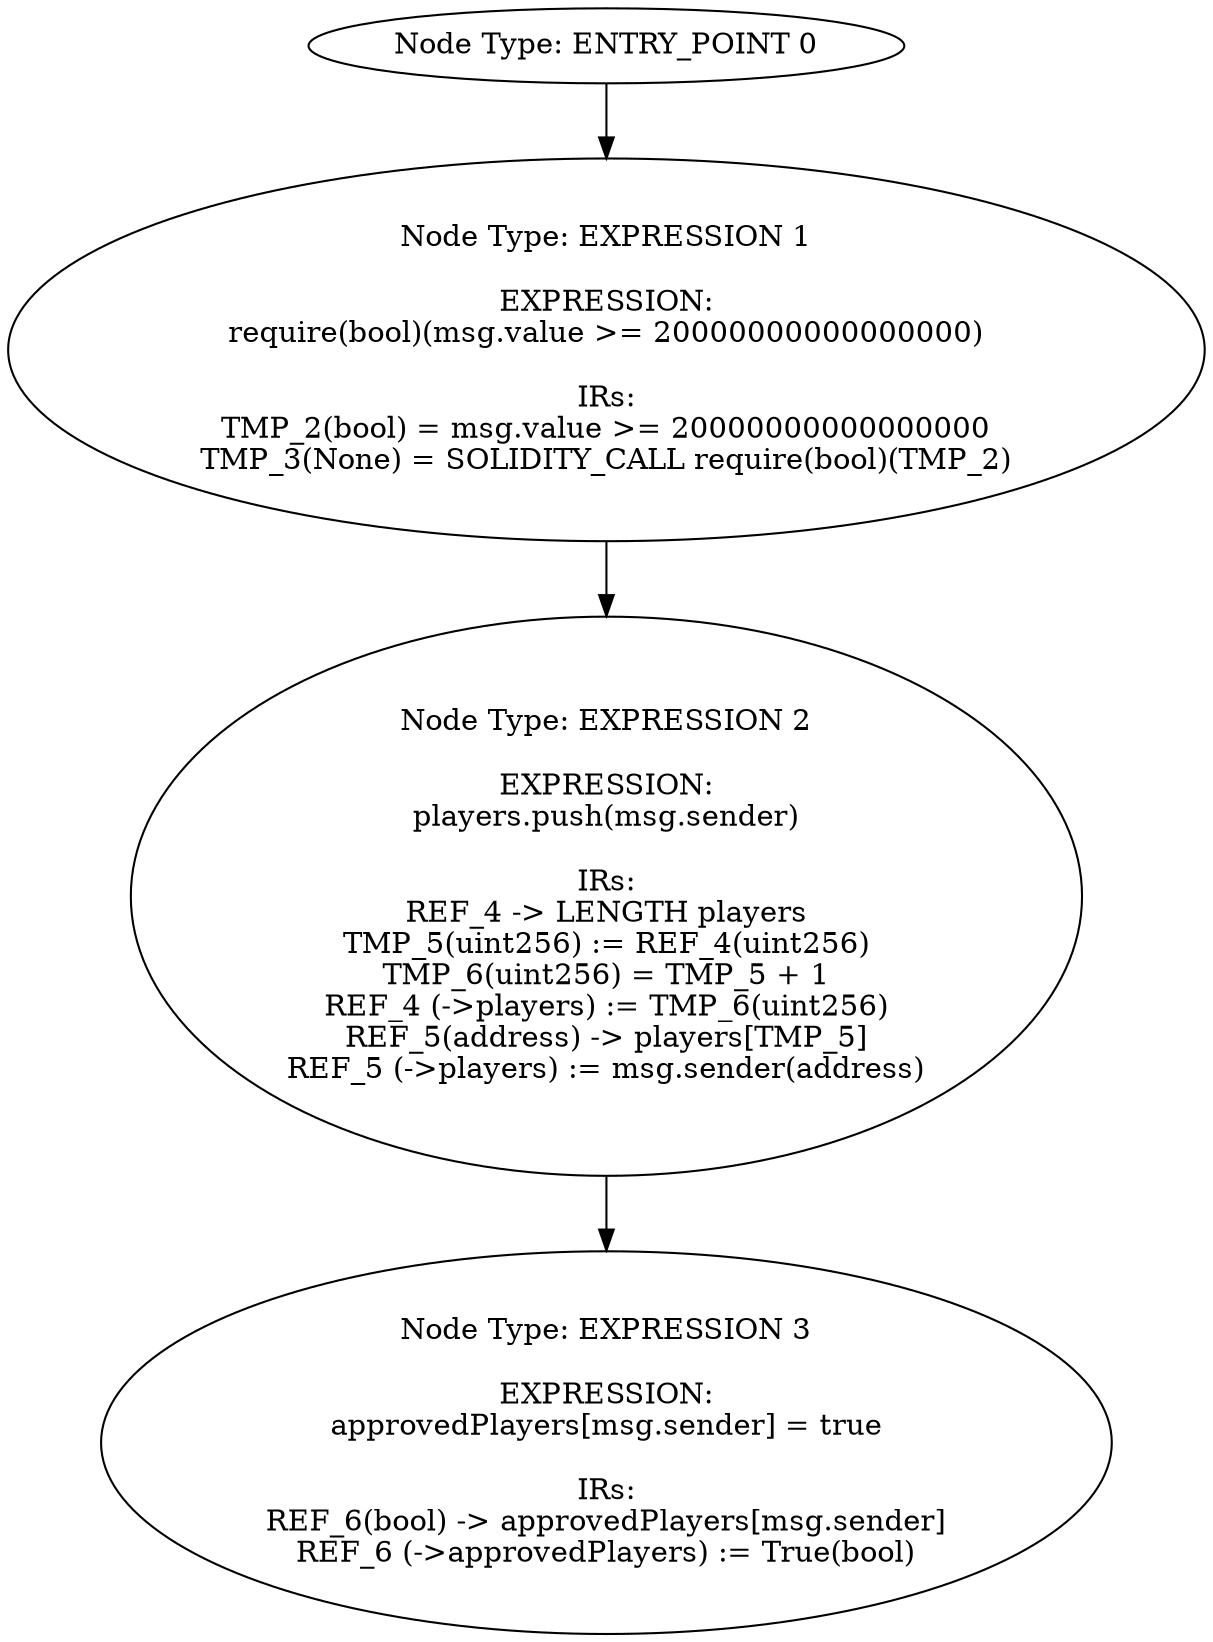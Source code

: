 digraph{
0[label="Node Type: ENTRY_POINT 0
"];
0->1;
1[label="Node Type: EXPRESSION 1

EXPRESSION:
require(bool)(msg.value >= 20000000000000000)

IRs:
TMP_2(bool) = msg.value >= 20000000000000000
TMP_3(None) = SOLIDITY_CALL require(bool)(TMP_2)"];
1->2;
2[label="Node Type: EXPRESSION 2

EXPRESSION:
players.push(msg.sender)

IRs:
REF_4 -> LENGTH players
TMP_5(uint256) := REF_4(uint256)
TMP_6(uint256) = TMP_5 + 1
REF_4 (->players) := TMP_6(uint256)
REF_5(address) -> players[TMP_5]
REF_5 (->players) := msg.sender(address)"];
2->3;
3[label="Node Type: EXPRESSION 3

EXPRESSION:
approvedPlayers[msg.sender] = true

IRs:
REF_6(bool) -> approvedPlayers[msg.sender]
REF_6 (->approvedPlayers) := True(bool)"];
}
